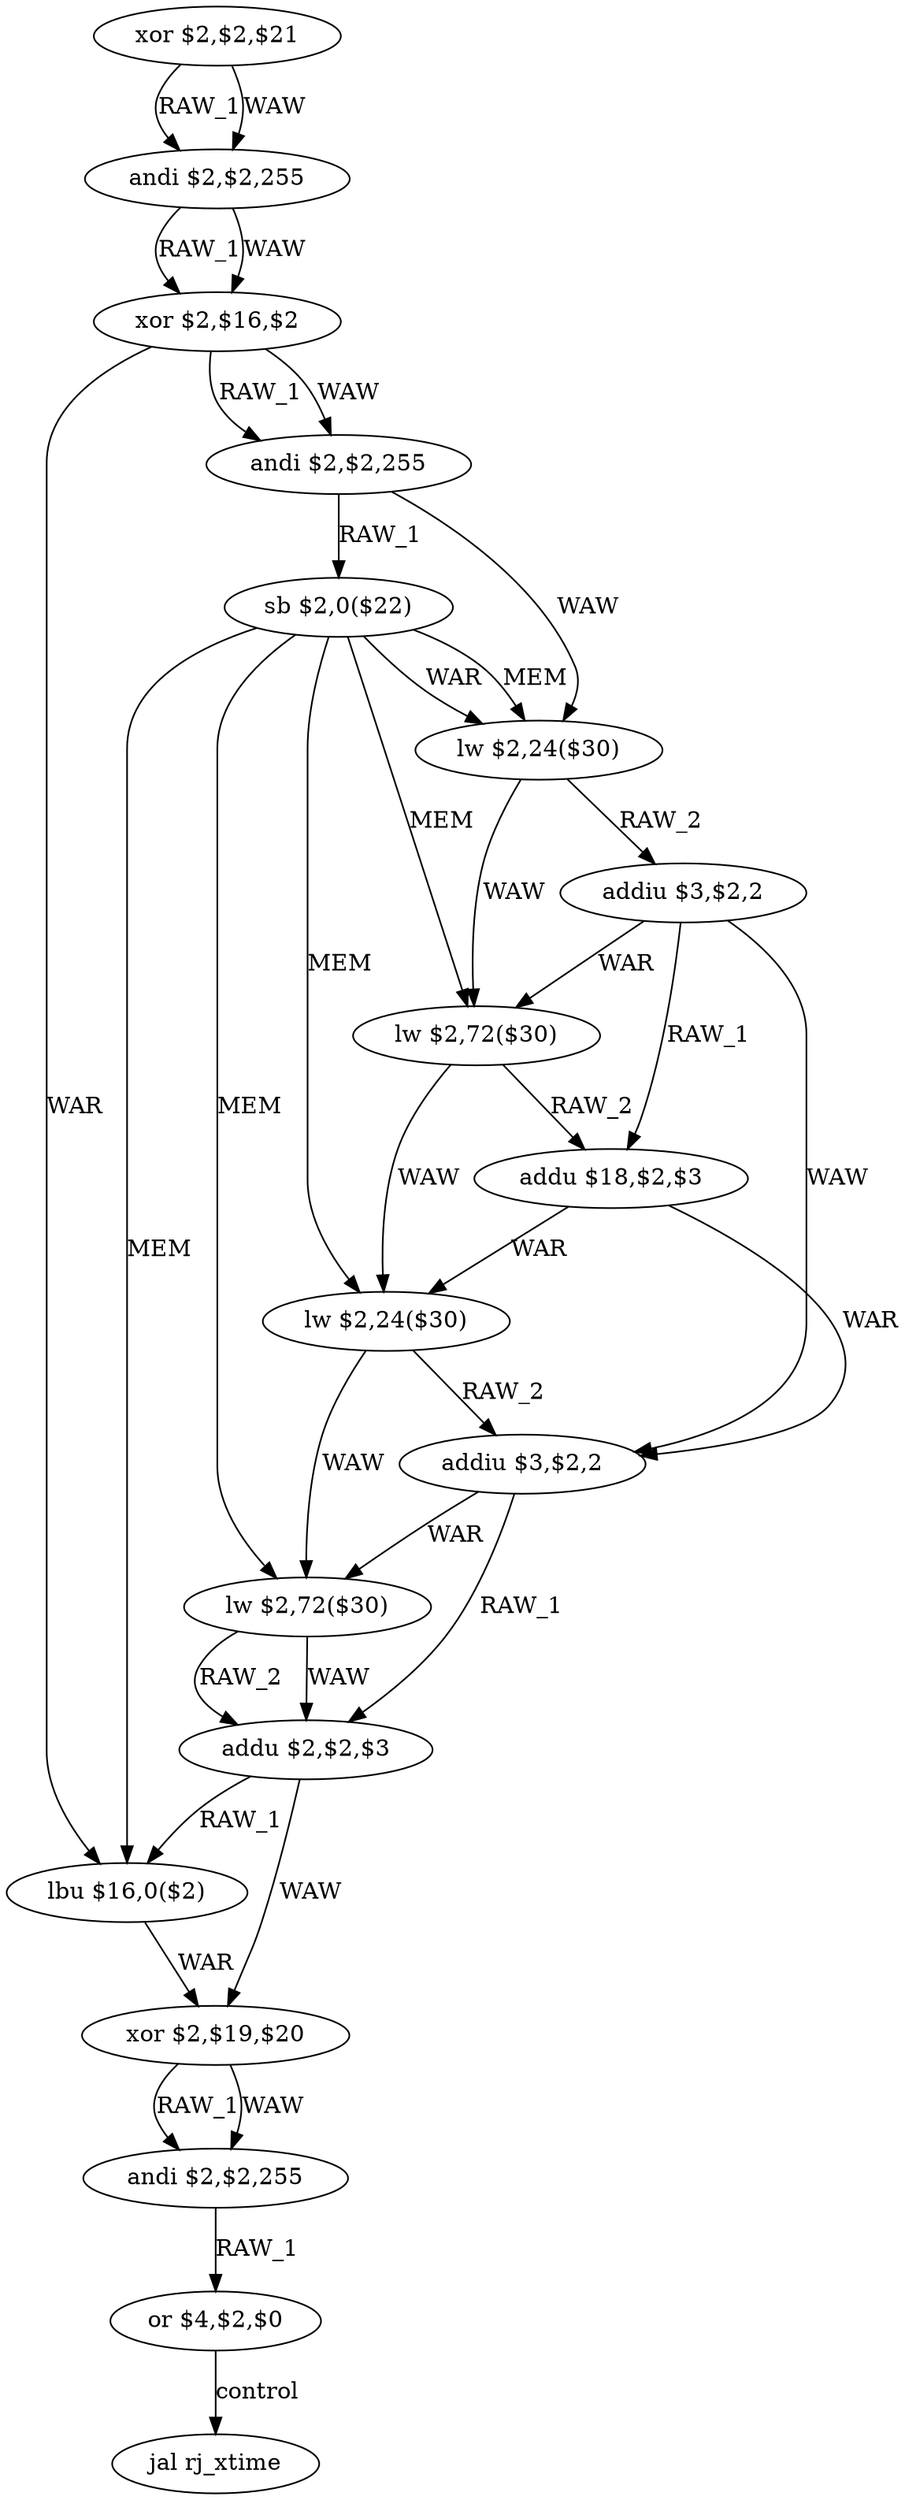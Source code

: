 digraph G1 {
node [shape = ellipse];
i0 [label = "xor $2,$2,$21"] ;
i0 ->  i1 [label= "RAW_1"];
i0 ->  i1 [label= "WAW"];
i1 [label = "andi $2,$2,255"] ;
i1 ->  i2 [label= "RAW_1"];
i1 ->  i2 [label= "WAW"];
i2 [label = "xor $2,$16,$2"] ;
i2 ->  i3 [label= "RAW_1"];
i2 ->  i3 [label= "WAW"];
i2 ->  i13 [label= "WAR"];
i3 [label = "andi $2,$2,255"] ;
i3 ->  i4 [label= "RAW_1"];
i3 ->  i5 [label= "WAW"];
i4 [label = "sb $2,0($22)"] ;
i4 ->  i5 [label= "WAR"];
i4 ->  i5 [label= "MEM"];
i4 ->  i7 [label= "MEM"];
i4 ->  i9 [label= "MEM"];
i4 ->  i11 [label= "MEM"];
i4 ->  i13 [label= "MEM"];
i5 [label = "lw $2,24($30)"] ;
i5 ->  i6 [label= "RAW_2"];
i5 ->  i7 [label= "WAW"];
i6 [label = "addiu $3,$2,2"] ;
i6 ->  i7 [label= "WAR"];
i6 ->  i8 [label= "RAW_1"];
i6 ->  i10 [label= "WAW"];
i7 [label = "lw $2,72($30)"] ;
i7 ->  i8 [label= "RAW_2"];
i7 ->  i9 [label= "WAW"];
i8 [label = "addu $18,$2,$3"] ;
i8 ->  i9 [label= "WAR"];
i8 ->  i10 [label= "WAR"];
i9 [label = "lw $2,24($30)"] ;
i9 ->  i10 [label= "RAW_2"];
i9 ->  i11 [label= "WAW"];
i10 [label = "addiu $3,$2,2"] ;
i10 ->  i11 [label= "WAR"];
i10 ->  i12 [label= "RAW_1"];
i11 [label = "lw $2,72($30)"] ;
i11 ->  i12 [label= "RAW_2"];
i11 ->  i12 [label= "WAW"];
i12 [label = "addu $2,$2,$3"] ;
i12 ->  i13 [label= "RAW_1"];
i12 ->  i14 [label= "WAW"];
i13 [label = "lbu $16,0($2)"] ;
i13 ->  i14 [label= "WAR"];
i14 [label = "xor $2,$19,$20"] ;
i14 ->  i15 [label= "RAW_1"];
i14 ->  i15 [label= "WAW"];
i15 [label = "andi $2,$2,255"] ;
i15 ->  i16 [label= "RAW_1"];
i16 [label = "or $4,$2,$0"] ;
i16 ->  i17 [label= "control"];
i17 [label = "jal rj_xtime"] ;
}
